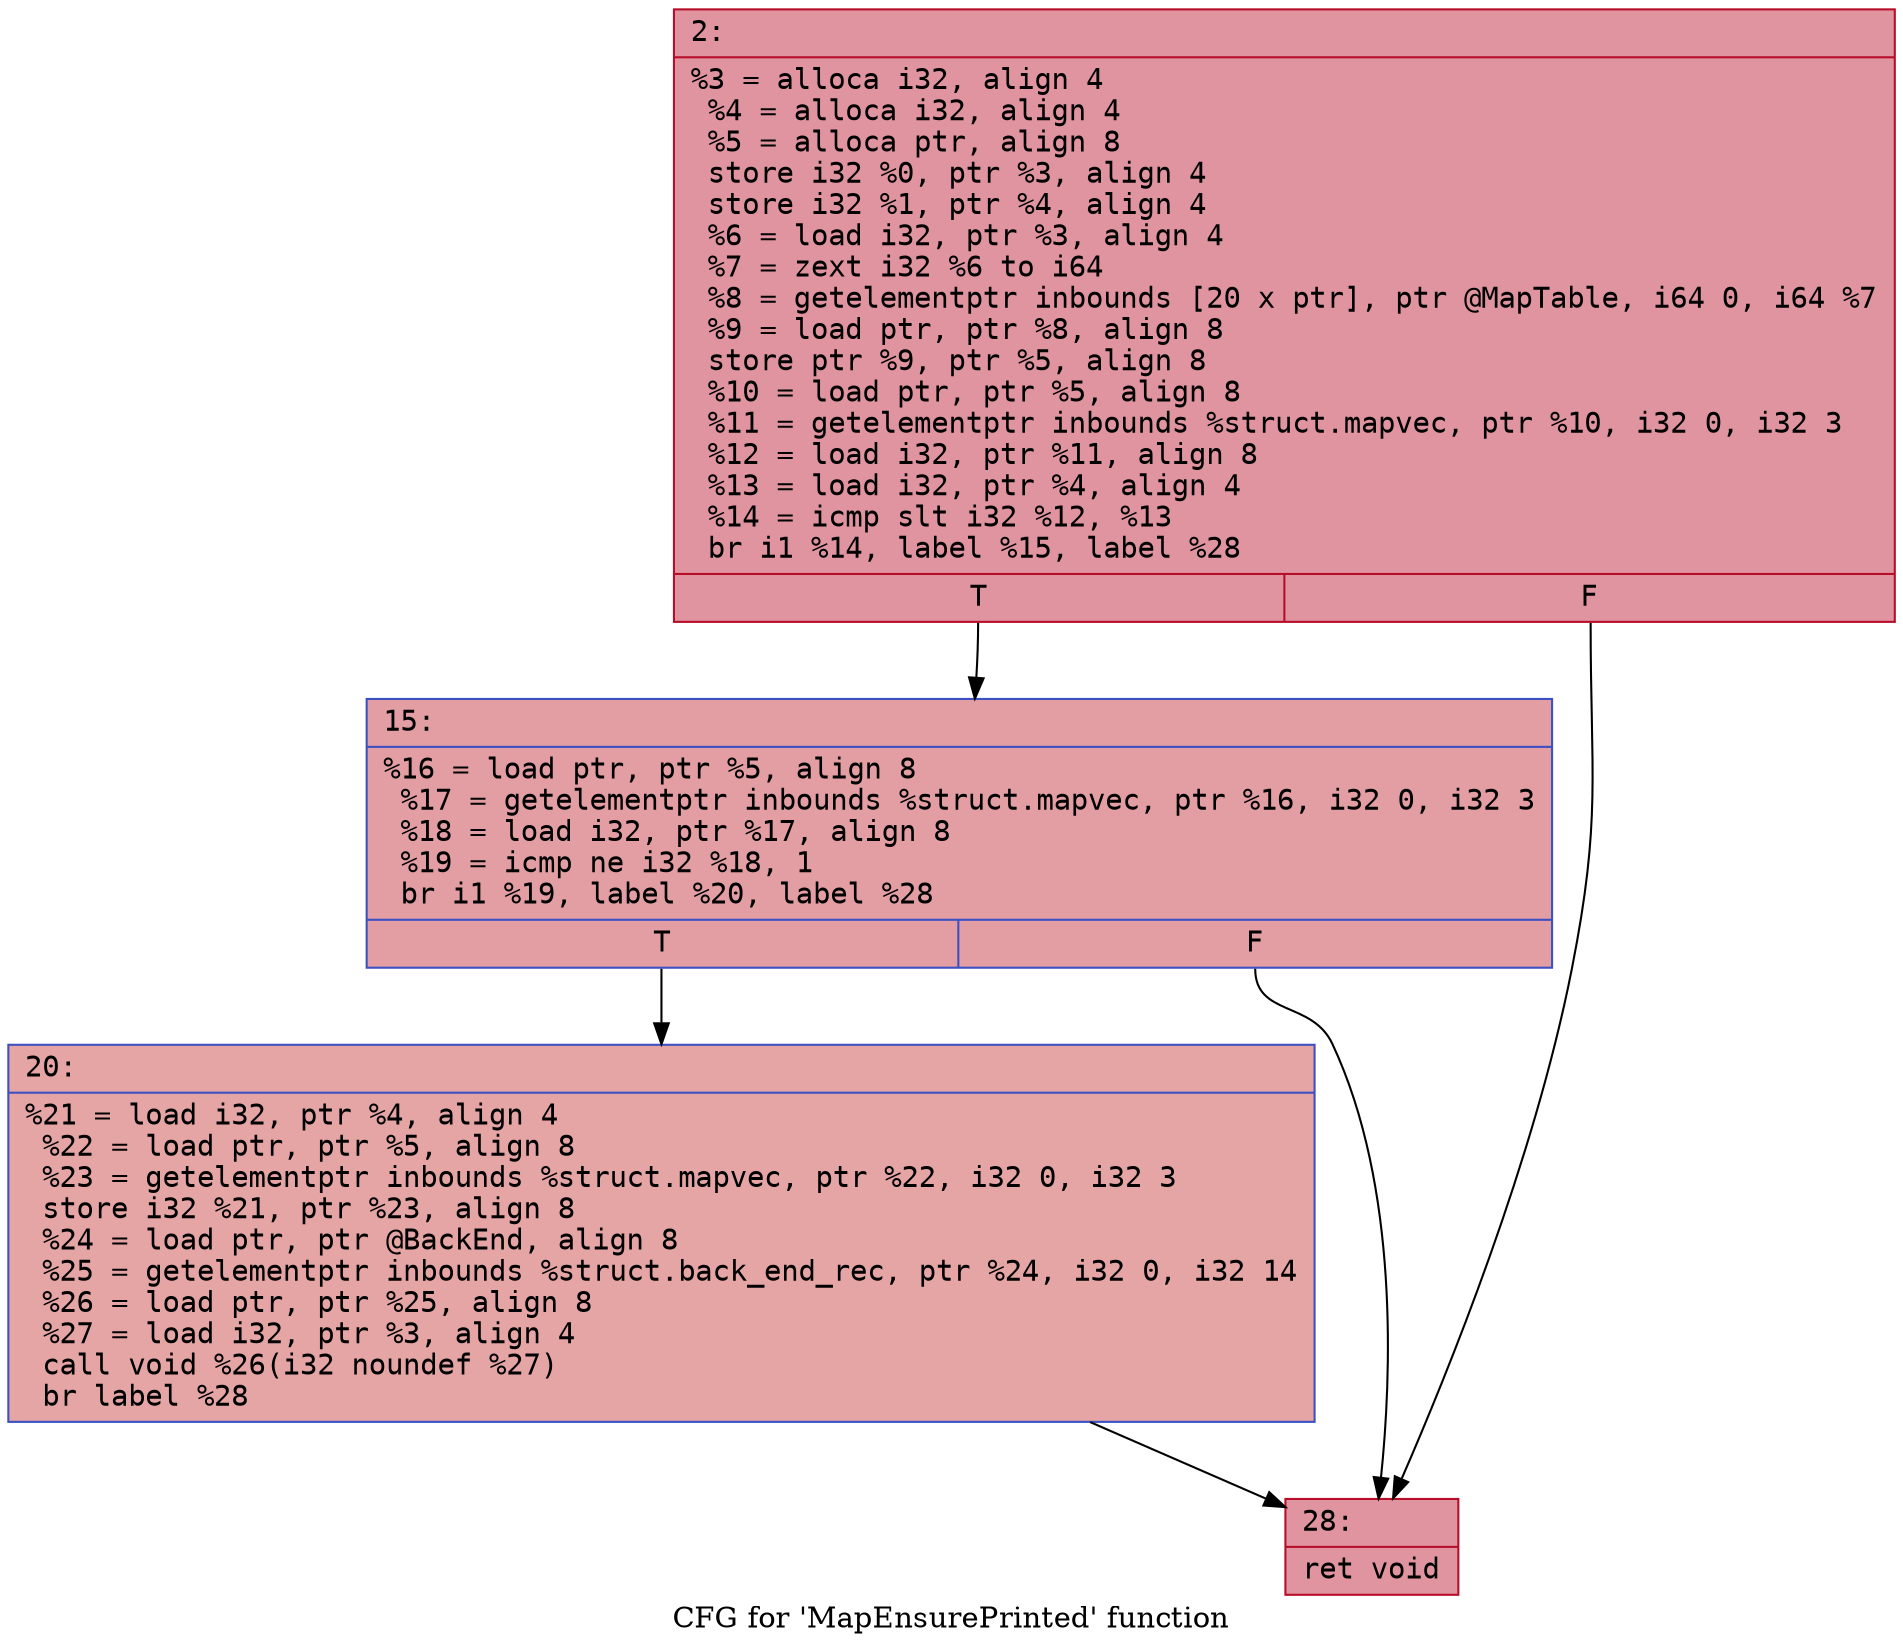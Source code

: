 digraph "CFG for 'MapEnsurePrinted' function" {
	label="CFG for 'MapEnsurePrinted' function";

	Node0x60000269c690 [shape=record,color="#b70d28ff", style=filled, fillcolor="#b70d2870" fontname="Courier",label="{2:\l|  %3 = alloca i32, align 4\l  %4 = alloca i32, align 4\l  %5 = alloca ptr, align 8\l  store i32 %0, ptr %3, align 4\l  store i32 %1, ptr %4, align 4\l  %6 = load i32, ptr %3, align 4\l  %7 = zext i32 %6 to i64\l  %8 = getelementptr inbounds [20 x ptr], ptr @MapTable, i64 0, i64 %7\l  %9 = load ptr, ptr %8, align 8\l  store ptr %9, ptr %5, align 8\l  %10 = load ptr, ptr %5, align 8\l  %11 = getelementptr inbounds %struct.mapvec, ptr %10, i32 0, i32 3\l  %12 = load i32, ptr %11, align 8\l  %13 = load i32, ptr %4, align 4\l  %14 = icmp slt i32 %12, %13\l  br i1 %14, label %15, label %28\l|{<s0>T|<s1>F}}"];
	Node0x60000269c690:s0 -> Node0x60000269c6e0[tooltip="2 -> 15\nProbability 50.00%" ];
	Node0x60000269c690:s1 -> Node0x60000269c780[tooltip="2 -> 28\nProbability 50.00%" ];
	Node0x60000269c6e0 [shape=record,color="#3d50c3ff", style=filled, fillcolor="#be242e70" fontname="Courier",label="{15:\l|  %16 = load ptr, ptr %5, align 8\l  %17 = getelementptr inbounds %struct.mapvec, ptr %16, i32 0, i32 3\l  %18 = load i32, ptr %17, align 8\l  %19 = icmp ne i32 %18, 1\l  br i1 %19, label %20, label %28\l|{<s0>T|<s1>F}}"];
	Node0x60000269c6e0:s0 -> Node0x60000269c730[tooltip="15 -> 20\nProbability 50.00%" ];
	Node0x60000269c6e0:s1 -> Node0x60000269c780[tooltip="15 -> 28\nProbability 50.00%" ];
	Node0x60000269c730 [shape=record,color="#3d50c3ff", style=filled, fillcolor="#c5333470" fontname="Courier",label="{20:\l|  %21 = load i32, ptr %4, align 4\l  %22 = load ptr, ptr %5, align 8\l  %23 = getelementptr inbounds %struct.mapvec, ptr %22, i32 0, i32 3\l  store i32 %21, ptr %23, align 8\l  %24 = load ptr, ptr @BackEnd, align 8\l  %25 = getelementptr inbounds %struct.back_end_rec, ptr %24, i32 0, i32 14\l  %26 = load ptr, ptr %25, align 8\l  %27 = load i32, ptr %3, align 4\l  call void %26(i32 noundef %27)\l  br label %28\l}"];
	Node0x60000269c730 -> Node0x60000269c780[tooltip="20 -> 28\nProbability 100.00%" ];
	Node0x60000269c780 [shape=record,color="#b70d28ff", style=filled, fillcolor="#b70d2870" fontname="Courier",label="{28:\l|  ret void\l}"];
}
